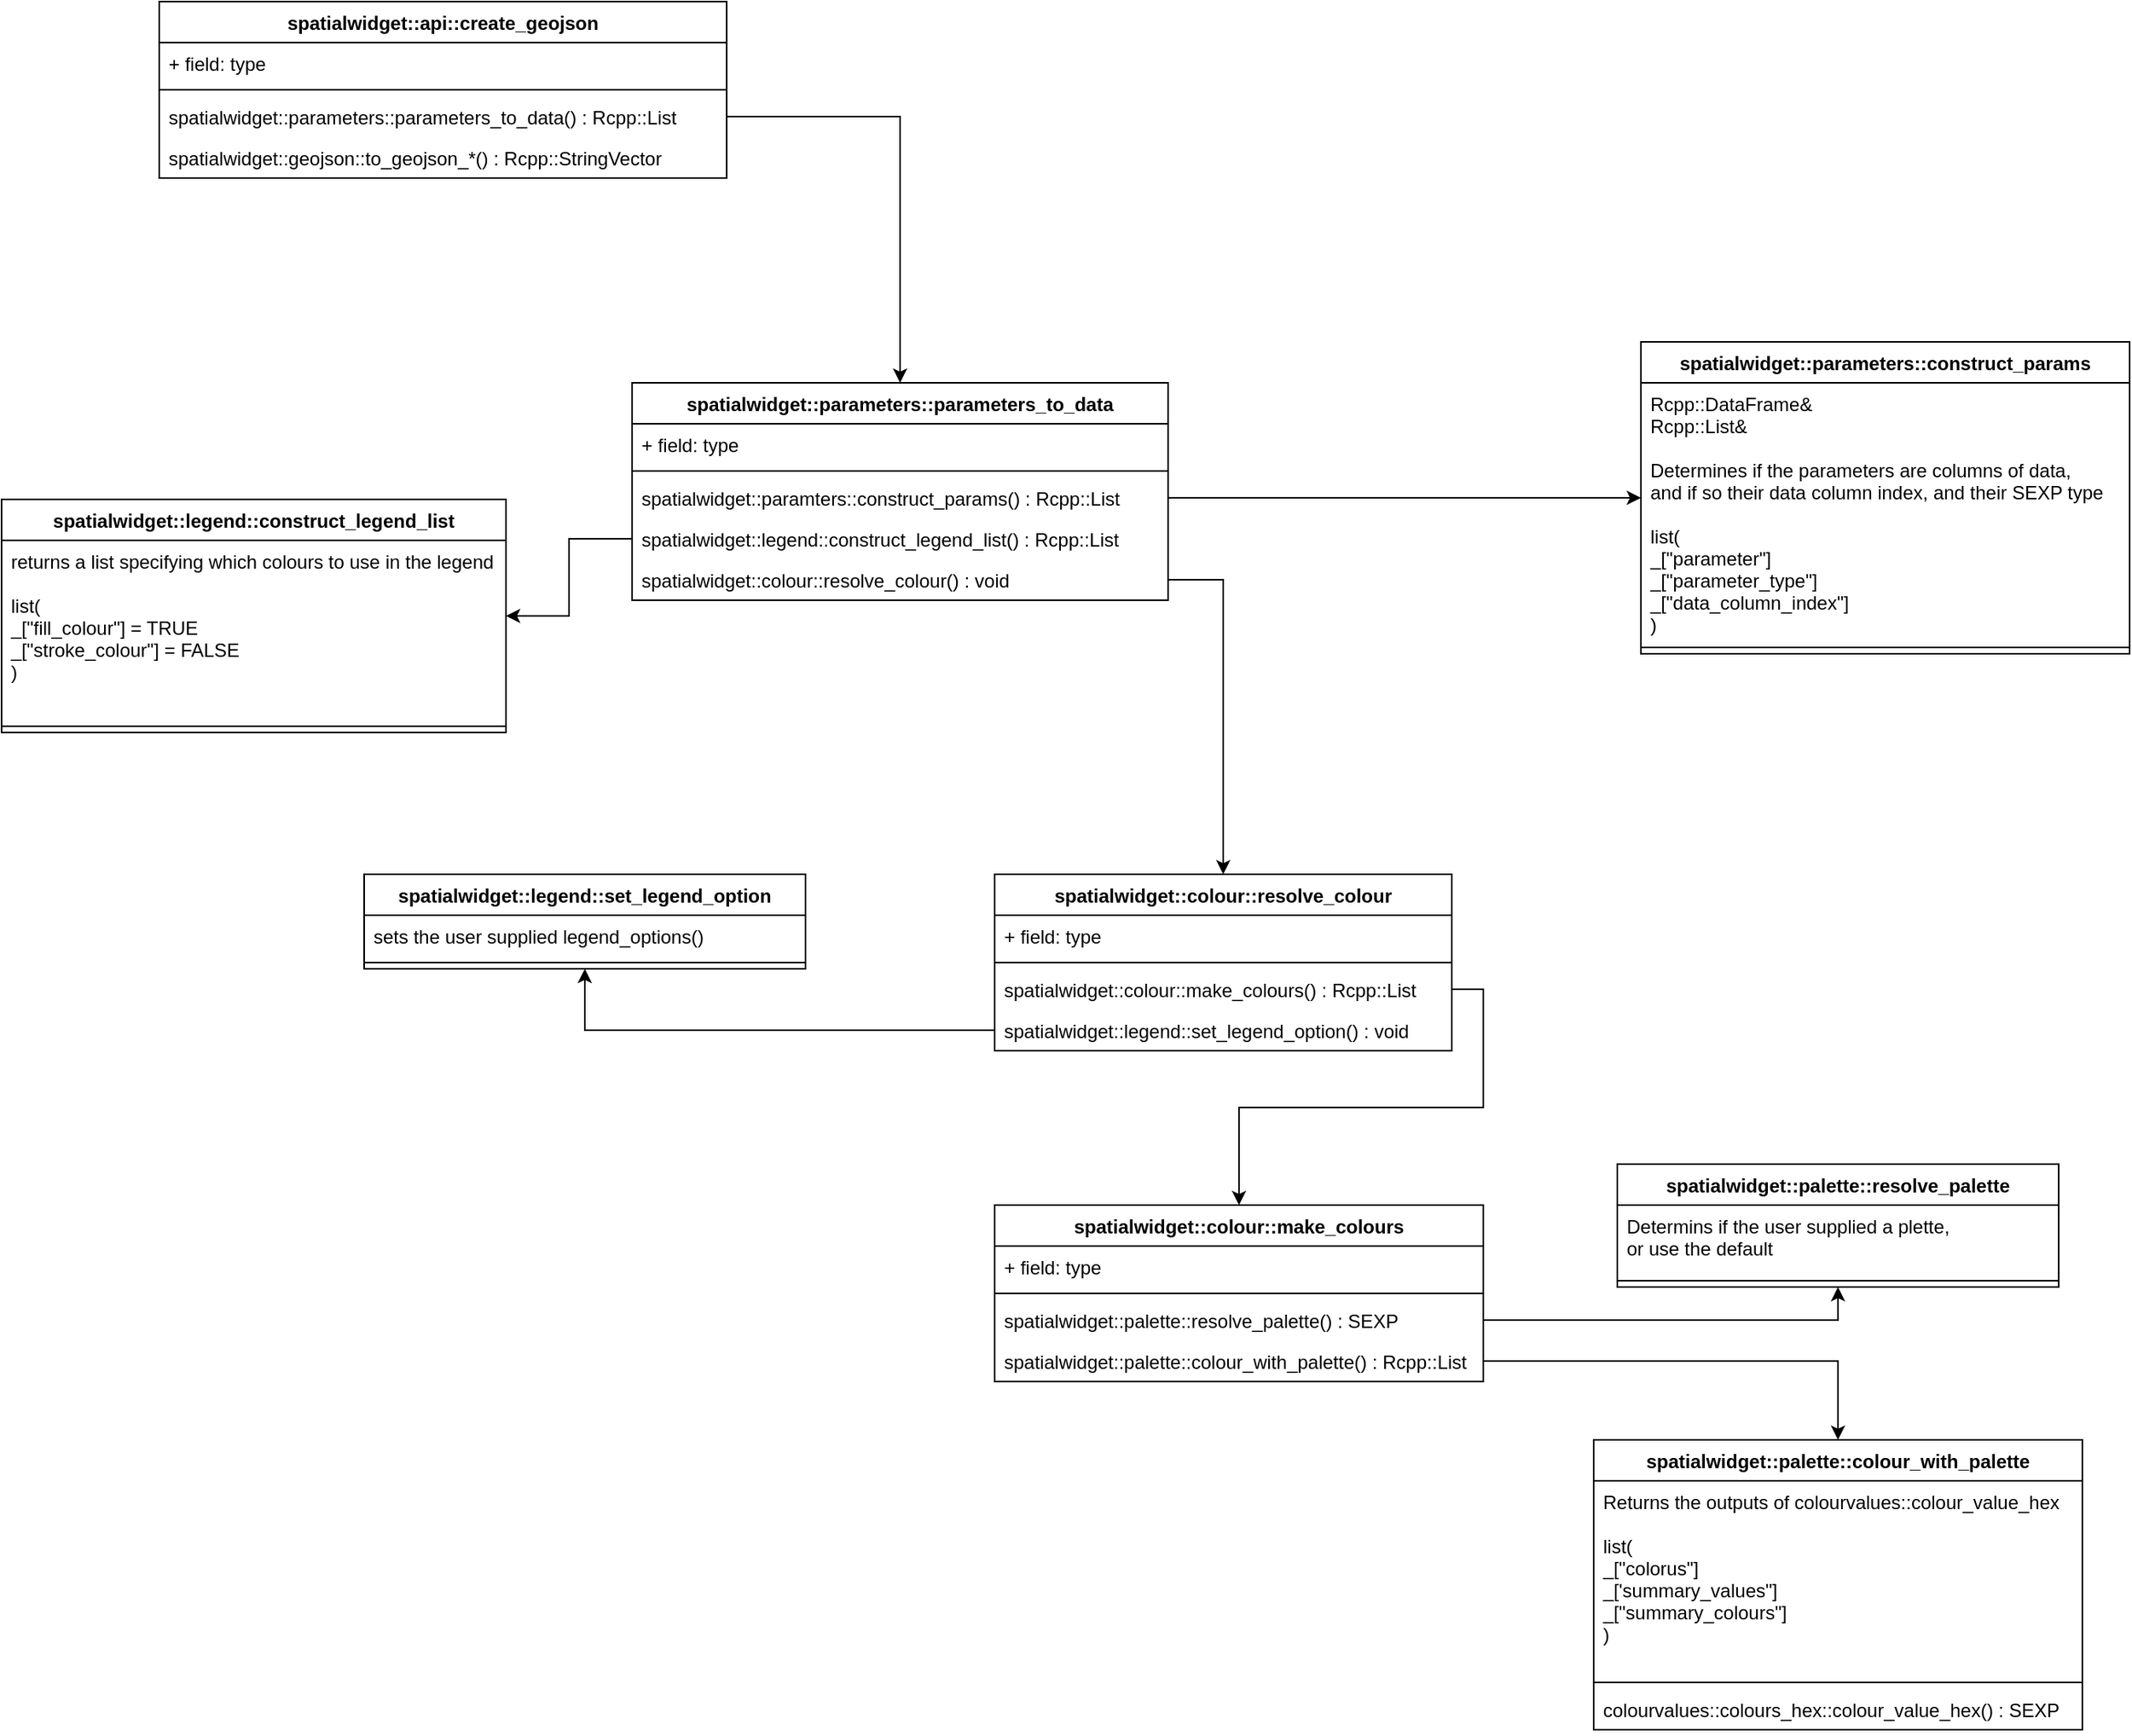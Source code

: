 <mxfile version="10.7.5" type="device"><diagram id="7up2LvCNoHjcUTrUEvbY" name="Page-1"><mxGraphModel dx="2247" dy="788" grid="1" gridSize="10" guides="1" tooltips="1" connect="1" arrows="1" fold="1" page="1" pageScale="1" pageWidth="1169" pageHeight="827" math="0" shadow="0"><root><mxCell id="0"/><mxCell id="1" parent="0"/><mxCell id="jj8g30HliZ-Km7cIQkk1-3" value="spatialwidget::api::create_geojson" style="swimlane;fontStyle=1;align=center;verticalAlign=top;childLayout=stackLayout;horizontal=1;startSize=26;horizontalStack=0;resizeParent=1;resizeParentMax=0;resizeLast=0;collapsible=1;marginBottom=0;" parent="1" vertex="1"><mxGeometry x="-40" y="67" width="360" height="112" as="geometry"/></mxCell><mxCell id="jj8g30HliZ-Km7cIQkk1-4" value="+ field: type" style="text;strokeColor=none;fillColor=none;align=left;verticalAlign=top;spacingLeft=4;spacingRight=4;overflow=hidden;rotatable=0;points=[[0,0.5],[1,0.5]];portConstraint=eastwest;" parent="jj8g30HliZ-Km7cIQkk1-3" vertex="1"><mxGeometry y="26" width="360" height="26" as="geometry"/></mxCell><mxCell id="jj8g30HliZ-Km7cIQkk1-5" value="" style="line;strokeWidth=1;fillColor=none;align=left;verticalAlign=middle;spacingTop=-1;spacingLeft=3;spacingRight=3;rotatable=0;labelPosition=right;points=[];portConstraint=eastwest;" parent="jj8g30HliZ-Km7cIQkk1-3" vertex="1"><mxGeometry y="52" width="360" height="8" as="geometry"/></mxCell><mxCell id="jj8g30HliZ-Km7cIQkk1-6" value="spatialwidget::parameters::parameters_to_data() : Rcpp::List&#10;" style="text;strokeColor=none;fillColor=none;align=left;verticalAlign=top;spacingLeft=4;spacingRight=4;overflow=hidden;rotatable=0;points=[[0,0.5],[1,0.5]];portConstraint=eastwest;" parent="jj8g30HliZ-Km7cIQkk1-3" vertex="1"><mxGeometry y="60" width="360" height="26" as="geometry"/></mxCell><mxCell id="jj8g30HliZ-Km7cIQkk1-7" value="spatialwidget::geojson::to_geojson_*() : Rcpp::StringVector&#10;" style="text;strokeColor=none;fillColor=none;align=left;verticalAlign=top;spacingLeft=4;spacingRight=4;overflow=hidden;rotatable=0;points=[[0,0.5],[1,0.5]];portConstraint=eastwest;" parent="jj8g30HliZ-Km7cIQkk1-3" vertex="1"><mxGeometry y="86" width="360" height="26" as="geometry"/></mxCell><mxCell id="jj8g30HliZ-Km7cIQkk1-9" value="spatialwidget::parameters::parameters_to_data" style="swimlane;fontStyle=1;align=center;verticalAlign=top;childLayout=stackLayout;horizontal=1;startSize=26;horizontalStack=0;resizeParent=1;resizeParentMax=0;resizeLast=0;collapsible=1;marginBottom=0;" parent="1" vertex="1"><mxGeometry x="260" y="309" width="340" height="138" as="geometry"/></mxCell><mxCell id="jj8g30HliZ-Km7cIQkk1-10" value="+ field: type" style="text;strokeColor=none;fillColor=none;align=left;verticalAlign=top;spacingLeft=4;spacingRight=4;overflow=hidden;rotatable=0;points=[[0,0.5],[1,0.5]];portConstraint=eastwest;" parent="jj8g30HliZ-Km7cIQkk1-9" vertex="1"><mxGeometry y="26" width="340" height="26" as="geometry"/></mxCell><mxCell id="jj8g30HliZ-Km7cIQkk1-11" value="" style="line;strokeWidth=1;fillColor=none;align=left;verticalAlign=middle;spacingTop=-1;spacingLeft=3;spacingRight=3;rotatable=0;labelPosition=right;points=[];portConstraint=eastwest;" parent="jj8g30HliZ-Km7cIQkk1-9" vertex="1"><mxGeometry y="52" width="340" height="8" as="geometry"/></mxCell><mxCell id="GL9CMz31_3gj_T33Jyff-4" value="spatialwidget::paramters::construct_params() : Rcpp::List&#10;" style="text;strokeColor=none;fillColor=none;align=left;verticalAlign=top;spacingLeft=4;spacingRight=4;overflow=hidden;rotatable=0;points=[[0,0.5],[1,0.5]];portConstraint=eastwest;" parent="jj8g30HliZ-Km7cIQkk1-9" vertex="1"><mxGeometry y="60" width="340" height="26" as="geometry"/></mxCell><mxCell id="jj8g30HliZ-Km7cIQkk1-12" value="spatialwidget::legend::construct_legend_list() : Rcpp::List&#10;" style="text;strokeColor=none;fillColor=none;align=left;verticalAlign=top;spacingLeft=4;spacingRight=4;overflow=hidden;rotatable=0;points=[[0,0.5],[1,0.5]];portConstraint=eastwest;" parent="jj8g30HliZ-Km7cIQkk1-9" vertex="1"><mxGeometry y="86" width="340" height="26" as="geometry"/></mxCell><mxCell id="jj8g30HliZ-Km7cIQkk1-13" value="spatialwidget::colour::resolve_colour() : void&#10;" style="text;strokeColor=none;fillColor=none;align=left;verticalAlign=top;spacingLeft=4;spacingRight=4;overflow=hidden;rotatable=0;points=[[0,0.5],[1,0.5]];portConstraint=eastwest;" parent="jj8g30HliZ-Km7cIQkk1-9" vertex="1"><mxGeometry y="112" width="340" height="26" as="geometry"/></mxCell><mxCell id="jj8g30HliZ-Km7cIQkk1-14" style="edgeStyle=orthogonalEdgeStyle;rounded=0;orthogonalLoop=1;jettySize=auto;html=1;" parent="1" source="jj8g30HliZ-Km7cIQkk1-6" target="jj8g30HliZ-Km7cIQkk1-9" edge="1"><mxGeometry relative="1" as="geometry"/></mxCell><mxCell id="jj8g30HliZ-Km7cIQkk1-15" value="spatialwidget::legend::construct_legend_list" style="swimlane;fontStyle=1;align=center;verticalAlign=top;childLayout=stackLayout;horizontal=1;startSize=26;horizontalStack=0;resizeParent=1;resizeParentMax=0;resizeLast=0;collapsible=1;marginBottom=0;" parent="1" vertex="1"><mxGeometry x="-140" y="383" width="320" height="148" as="geometry"/></mxCell><mxCell id="jj8g30HliZ-Km7cIQkk1-16" value="returns a list specifying which colours to use in the legend&#10;&#10;list(&#10;_[&quot;fill_colour&quot;] = TRUE&#10;_[&quot;stroke_colour&quot;] = FALSE&#10;)&#10;" style="text;strokeColor=none;fillColor=none;align=left;verticalAlign=top;spacingLeft=4;spacingRight=4;overflow=hidden;rotatable=0;points=[[0,0.5],[1,0.5]];portConstraint=eastwest;" parent="jj8g30HliZ-Km7cIQkk1-15" vertex="1"><mxGeometry y="26" width="320" height="114" as="geometry"/></mxCell><mxCell id="jj8g30HliZ-Km7cIQkk1-17" value="" style="line;strokeWidth=1;fillColor=none;align=left;verticalAlign=middle;spacingTop=-1;spacingLeft=3;spacingRight=3;rotatable=0;labelPosition=right;points=[];portConstraint=eastwest;" parent="jj8g30HliZ-Km7cIQkk1-15" vertex="1"><mxGeometry y="140" width="320" height="8" as="geometry"/></mxCell><mxCell id="jj8g30HliZ-Km7cIQkk1-20" style="edgeStyle=orthogonalEdgeStyle;rounded=0;orthogonalLoop=1;jettySize=auto;html=1;" parent="1" source="jj8g30HliZ-Km7cIQkk1-12" target="jj8g30HliZ-Km7cIQkk1-15" edge="1"><mxGeometry relative="1" as="geometry"/></mxCell><mxCell id="jj8g30HliZ-Km7cIQkk1-21" value="spatialwidget::colour::resolve_colour" style="swimlane;fontStyle=1;align=center;verticalAlign=top;childLayout=stackLayout;horizontal=1;startSize=26;horizontalStack=0;resizeParent=1;resizeParentMax=0;resizeLast=0;collapsible=1;marginBottom=0;" parent="1" vertex="1"><mxGeometry x="490" y="621" width="290" height="112" as="geometry"/></mxCell><mxCell id="jj8g30HliZ-Km7cIQkk1-22" value="+ field: type" style="text;strokeColor=none;fillColor=none;align=left;verticalAlign=top;spacingLeft=4;spacingRight=4;overflow=hidden;rotatable=0;points=[[0,0.5],[1,0.5]];portConstraint=eastwest;" parent="jj8g30HliZ-Km7cIQkk1-21" vertex="1"><mxGeometry y="26" width="290" height="26" as="geometry"/></mxCell><mxCell id="jj8g30HliZ-Km7cIQkk1-23" value="" style="line;strokeWidth=1;fillColor=none;align=left;verticalAlign=middle;spacingTop=-1;spacingLeft=3;spacingRight=3;rotatable=0;labelPosition=right;points=[];portConstraint=eastwest;" parent="jj8g30HliZ-Km7cIQkk1-21" vertex="1"><mxGeometry y="52" width="290" height="8" as="geometry"/></mxCell><mxCell id="jj8g30HliZ-Km7cIQkk1-25" value="spatialwidget::colour::make_colours() : Rcpp::List&#10;" style="text;strokeColor=none;fillColor=none;align=left;verticalAlign=top;spacingLeft=4;spacingRight=4;overflow=hidden;rotatable=0;points=[[0,0.5],[1,0.5]];portConstraint=eastwest;" parent="jj8g30HliZ-Km7cIQkk1-21" vertex="1"><mxGeometry y="60" width="290" height="26" as="geometry"/></mxCell><mxCell id="jj8g30HliZ-Km7cIQkk1-28" value="spatialwidget::legend::set_legend_option() : void&#10;" style="text;strokeColor=none;fillColor=none;align=left;verticalAlign=top;spacingLeft=4;spacingRight=4;overflow=hidden;rotatable=0;points=[[0,0.5],[1,0.5]];portConstraint=eastwest;" parent="jj8g30HliZ-Km7cIQkk1-21" vertex="1"><mxGeometry y="86" width="290" height="26" as="geometry"/></mxCell><mxCell id="jj8g30HliZ-Km7cIQkk1-27" style="edgeStyle=orthogonalEdgeStyle;rounded=0;orthogonalLoop=1;jettySize=auto;html=1;" parent="1" source="jj8g30HliZ-Km7cIQkk1-13" target="jj8g30HliZ-Km7cIQkk1-21" edge="1"><mxGeometry relative="1" as="geometry"/></mxCell><mxCell id="jj8g30HliZ-Km7cIQkk1-29" value="spatialwidget::legend::set_legend_option" style="swimlane;fontStyle=1;align=center;verticalAlign=top;childLayout=stackLayout;horizontal=1;startSize=26;horizontalStack=0;resizeParent=1;resizeParentMax=0;resizeLast=0;collapsible=1;marginBottom=0;" parent="1" vertex="1"><mxGeometry x="90" y="621" width="280" height="60" as="geometry"/></mxCell><mxCell id="jj8g30HliZ-Km7cIQkk1-30" value="sets the user supplied legend_options()" style="text;strokeColor=none;fillColor=none;align=left;verticalAlign=top;spacingLeft=4;spacingRight=4;overflow=hidden;rotatable=0;points=[[0,0.5],[1,0.5]];portConstraint=eastwest;" parent="jj8g30HliZ-Km7cIQkk1-29" vertex="1"><mxGeometry y="26" width="280" height="26" as="geometry"/></mxCell><mxCell id="jj8g30HliZ-Km7cIQkk1-31" value="" style="line;strokeWidth=1;fillColor=none;align=left;verticalAlign=middle;spacingTop=-1;spacingLeft=3;spacingRight=3;rotatable=0;labelPosition=right;points=[];portConstraint=eastwest;" parent="jj8g30HliZ-Km7cIQkk1-29" vertex="1"><mxGeometry y="52" width="280" height="8" as="geometry"/></mxCell><mxCell id="jj8g30HliZ-Km7cIQkk1-32" style="edgeStyle=orthogonalEdgeStyle;rounded=0;orthogonalLoop=1;jettySize=auto;html=1;" parent="1" source="jj8g30HliZ-Km7cIQkk1-28" target="jj8g30HliZ-Km7cIQkk1-29" edge="1"><mxGeometry relative="1" as="geometry"/></mxCell><mxCell id="jj8g30HliZ-Km7cIQkk1-33" value="spatialwidget::colour::make_colours" style="swimlane;fontStyle=1;align=center;verticalAlign=top;childLayout=stackLayout;horizontal=1;startSize=26;horizontalStack=0;resizeParent=1;resizeParentMax=0;resizeLast=0;collapsible=1;marginBottom=0;" parent="1" vertex="1"><mxGeometry x="490" y="831" width="310" height="112" as="geometry"/></mxCell><mxCell id="jj8g30HliZ-Km7cIQkk1-34" value="+ field: type" style="text;strokeColor=none;fillColor=none;align=left;verticalAlign=top;spacingLeft=4;spacingRight=4;overflow=hidden;rotatable=0;points=[[0,0.5],[1,0.5]];portConstraint=eastwest;" parent="jj8g30HliZ-Km7cIQkk1-33" vertex="1"><mxGeometry y="26" width="310" height="26" as="geometry"/></mxCell><mxCell id="jj8g30HliZ-Km7cIQkk1-35" value="" style="line;strokeWidth=1;fillColor=none;align=left;verticalAlign=middle;spacingTop=-1;spacingLeft=3;spacingRight=3;rotatable=0;labelPosition=right;points=[];portConstraint=eastwest;" parent="jj8g30HliZ-Km7cIQkk1-33" vertex="1"><mxGeometry y="52" width="310" height="8" as="geometry"/></mxCell><mxCell id="jj8g30HliZ-Km7cIQkk1-36" value="spatialwidget::palette::resolve_palette() : SEXP&#10;" style="text;strokeColor=none;fillColor=none;align=left;verticalAlign=top;spacingLeft=4;spacingRight=4;overflow=hidden;rotatable=0;points=[[0,0.5],[1,0.5]];portConstraint=eastwest;" parent="jj8g30HliZ-Km7cIQkk1-33" vertex="1"><mxGeometry y="60" width="310" height="26" as="geometry"/></mxCell><mxCell id="jj8g30HliZ-Km7cIQkk1-37" value="spatialwidget::palette::colour_with_palette() : Rcpp::List&#10;" style="text;strokeColor=none;fillColor=none;align=left;verticalAlign=top;spacingLeft=4;spacingRight=4;overflow=hidden;rotatable=0;points=[[0,0.5],[1,0.5]];portConstraint=eastwest;" parent="jj8g30HliZ-Km7cIQkk1-33" vertex="1"><mxGeometry y="86" width="310" height="26" as="geometry"/></mxCell><mxCell id="jj8g30HliZ-Km7cIQkk1-38" style="edgeStyle=orthogonalEdgeStyle;rounded=0;orthogonalLoop=1;jettySize=auto;html=1;" parent="1" source="jj8g30HliZ-Km7cIQkk1-25" target="jj8g30HliZ-Km7cIQkk1-33" edge="1"><mxGeometry relative="1" as="geometry"/></mxCell><mxCell id="GL9CMz31_3gj_T33Jyff-1" value="spatialwidget::parameters::construct_params" style="swimlane;fontStyle=1;align=center;verticalAlign=top;childLayout=stackLayout;horizontal=1;startSize=26;horizontalStack=0;resizeParent=1;resizeParentMax=0;resizeLast=0;collapsible=1;marginBottom=0;" parent="1" vertex="1"><mxGeometry x="900" y="283" width="310" height="198" as="geometry"/></mxCell><mxCell id="GL9CMz31_3gj_T33Jyff-2" value="Rcpp::DataFrame&amp; &#10;Rcpp::List&amp; &#10;&#10;Determines if the parameters are columns of data, &#10;and if so their data column index, and their SEXP type&#10;&#10;list(&#10;_[&quot;parameter&quot;]&#10;_[&quot;parameter_type&quot;]&#10;_[&quot;data_column_index&quot;]&#10;)" style="text;strokeColor=none;fillColor=none;align=left;verticalAlign=top;spacingLeft=4;spacingRight=4;overflow=hidden;rotatable=0;points=[[0,0.5],[1,0.5]];portConstraint=eastwest;" parent="GL9CMz31_3gj_T33Jyff-1" vertex="1"><mxGeometry y="26" width="310" height="164" as="geometry"/></mxCell><mxCell id="GL9CMz31_3gj_T33Jyff-3" value="" style="line;strokeWidth=1;fillColor=none;align=left;verticalAlign=middle;spacingTop=-1;spacingLeft=3;spacingRight=3;rotatable=0;labelPosition=right;points=[];portConstraint=eastwest;" parent="GL9CMz31_3gj_T33Jyff-1" vertex="1"><mxGeometry y="190" width="310" height="8" as="geometry"/></mxCell><mxCell id="GL9CMz31_3gj_T33Jyff-5" style="edgeStyle=orthogonalEdgeStyle;rounded=0;orthogonalLoop=1;jettySize=auto;html=1;" parent="1" source="GL9CMz31_3gj_T33Jyff-4" target="GL9CMz31_3gj_T33Jyff-1" edge="1"><mxGeometry relative="1" as="geometry"/></mxCell><mxCell id="FpoXhPnDlsvb8Lfdg8op-1" style="edgeStyle=orthogonalEdgeStyle;rounded=0;orthogonalLoop=1;jettySize=auto;html=1;" parent="1" source="jj8g30HliZ-Km7cIQkk1-36" target="jj8g30HliZ-Km7cIQkk1-39" edge="1"><mxGeometry relative="1" as="geometry"/></mxCell><mxCell id="FpoXhPnDlsvb8Lfdg8op-2" style="edgeStyle=orthogonalEdgeStyle;rounded=0;orthogonalLoop=1;jettySize=auto;html=1;" parent="1" source="jj8g30HliZ-Km7cIQkk1-37" target="jj8g30HliZ-Km7cIQkk1-44" edge="1"><mxGeometry relative="1" as="geometry"/></mxCell><mxCell id="jj8g30HliZ-Km7cIQkk1-39" value="spatialwidget::palette::resolve_palette" style="swimlane;fontStyle=1;align=center;verticalAlign=top;childLayout=stackLayout;horizontal=1;startSize=26;horizontalStack=0;resizeParent=1;resizeParentMax=0;resizeLast=0;collapsible=1;marginBottom=0;" parent="1" vertex="1"><mxGeometry x="885" y="805" width="280" height="78" as="geometry"/></mxCell><mxCell id="jj8g30HliZ-Km7cIQkk1-40" value="Determins if the user supplied a plette, &#10;or use the default" style="text;strokeColor=none;fillColor=none;align=left;verticalAlign=top;spacingLeft=4;spacingRight=4;overflow=hidden;rotatable=0;points=[[0,0.5],[1,0.5]];portConstraint=eastwest;" parent="jj8g30HliZ-Km7cIQkk1-39" vertex="1"><mxGeometry y="26" width="280" height="44" as="geometry"/></mxCell><mxCell id="jj8g30HliZ-Km7cIQkk1-41" value="" style="line;strokeWidth=1;fillColor=none;align=left;verticalAlign=middle;spacingTop=-1;spacingLeft=3;spacingRight=3;rotatable=0;labelPosition=right;points=[];portConstraint=eastwest;" parent="jj8g30HliZ-Km7cIQkk1-39" vertex="1"><mxGeometry y="70" width="280" height="8" as="geometry"/></mxCell><mxCell id="jj8g30HliZ-Km7cIQkk1-44" value="spatialwidget::palette::colour_with_palette" style="swimlane;fontStyle=1;align=center;verticalAlign=top;childLayout=stackLayout;horizontal=1;startSize=26;horizontalStack=0;resizeParent=1;resizeParentMax=0;resizeLast=0;collapsible=1;marginBottom=0;" parent="1" vertex="1"><mxGeometry x="870" y="980" width="310" height="184" as="geometry"/></mxCell><mxCell id="jj8g30HliZ-Km7cIQkk1-45" value="Returns the outputs of colourvalues::colour_value_hex&#10;&#10;list(&#10;_[&quot;colorus&quot;]&#10;_['summary_values&quot;]&#10;_[&quot;summary_colours&quot;]&#10;)&#10;" style="text;strokeColor=none;fillColor=none;align=left;verticalAlign=top;spacingLeft=4;spacingRight=4;overflow=hidden;rotatable=0;points=[[0,0.5],[1,0.5]];portConstraint=eastwest;" parent="jj8g30HliZ-Km7cIQkk1-44" vertex="1"><mxGeometry y="26" width="310" height="124" as="geometry"/></mxCell><mxCell id="jj8g30HliZ-Km7cIQkk1-46" value="" style="line;strokeWidth=1;fillColor=none;align=left;verticalAlign=middle;spacingTop=-1;spacingLeft=3;spacingRight=3;rotatable=0;labelPosition=right;points=[];portConstraint=eastwest;" parent="jj8g30HliZ-Km7cIQkk1-44" vertex="1"><mxGeometry y="150" width="310" height="8" as="geometry"/></mxCell><mxCell id="jj8g30HliZ-Km7cIQkk1-47" value="colourvalues::colours_hex::colour_value_hex() : SEXP&#10;" style="text;strokeColor=none;fillColor=none;align=left;verticalAlign=top;spacingLeft=4;spacingRight=4;overflow=hidden;rotatable=0;points=[[0,0.5],[1,0.5]];portConstraint=eastwest;" parent="jj8g30HliZ-Km7cIQkk1-44" vertex="1"><mxGeometry y="158" width="310" height="26" as="geometry"/></mxCell></root></mxGraphModel></diagram></mxfile>